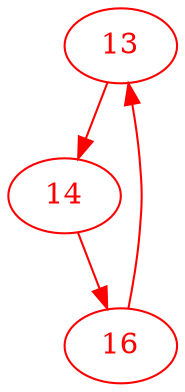 digraph g{
node [color = red, fontcolor=red]; 13 14 16 ;
13 -> 14 [color=red] ;
14 -> 16 [color=red] ;
16 -> 13 [color=red] ;
}